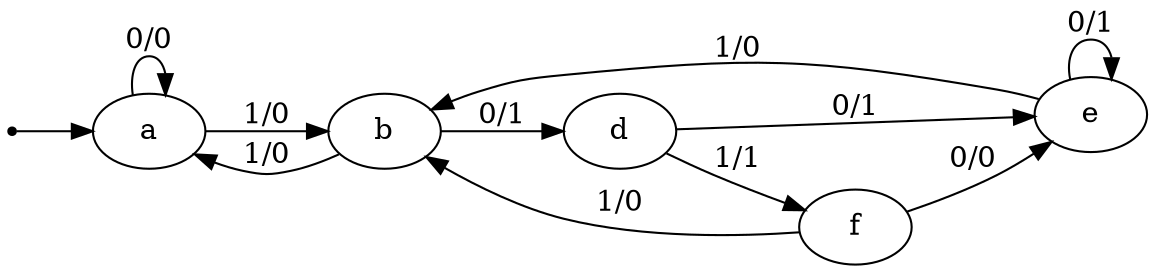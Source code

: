 digraph STG {
	rankdir=LR;

	INIT [shape=point];
	a [label="a"];
	b [label="b"];
	d [label="d"];
	e [label="e"];
	f [label="f"];

	INIT -> a;
	a -> a [label="0/0"];
	a -> b [label="1/0"];
	b -> d [label="0/1"];
	b -> a [label="1/0"];
	d -> e [label="0/1"];
	d -> f [label="1/1"];
	e -> e [label="0/1"];
	e -> b [label="1/0"];
	f -> e [label="0/0"];
	f -> b [label="1/0"];
}
